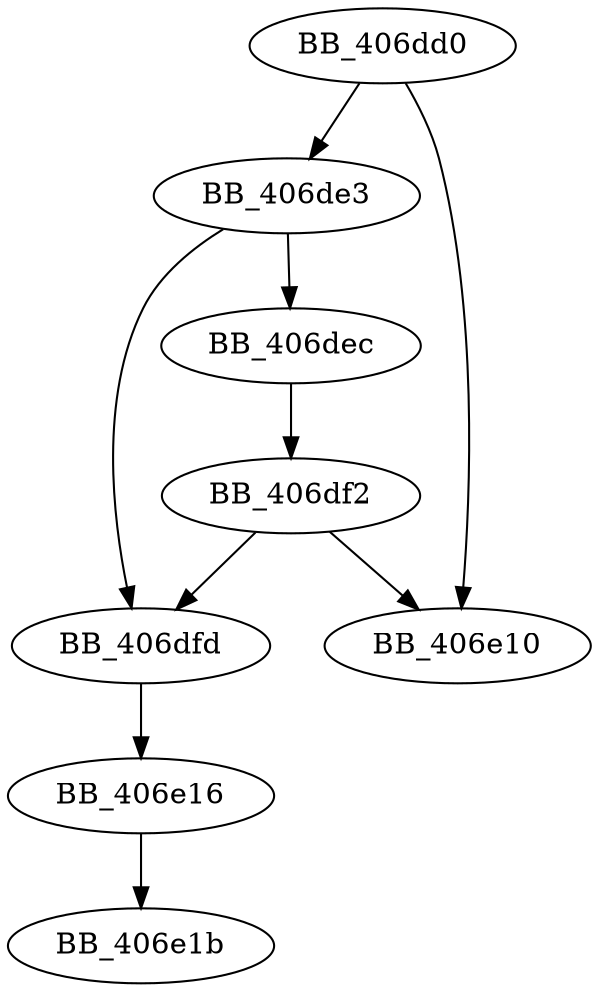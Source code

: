 DiGraph sub_406DD0{
BB_406dd0->BB_406de3
BB_406dd0->BB_406e10
BB_406de3->BB_406dec
BB_406de3->BB_406dfd
BB_406dec->BB_406df2
BB_406df2->BB_406dfd
BB_406df2->BB_406e10
BB_406dfd->BB_406e16
BB_406e16->BB_406e1b
}
